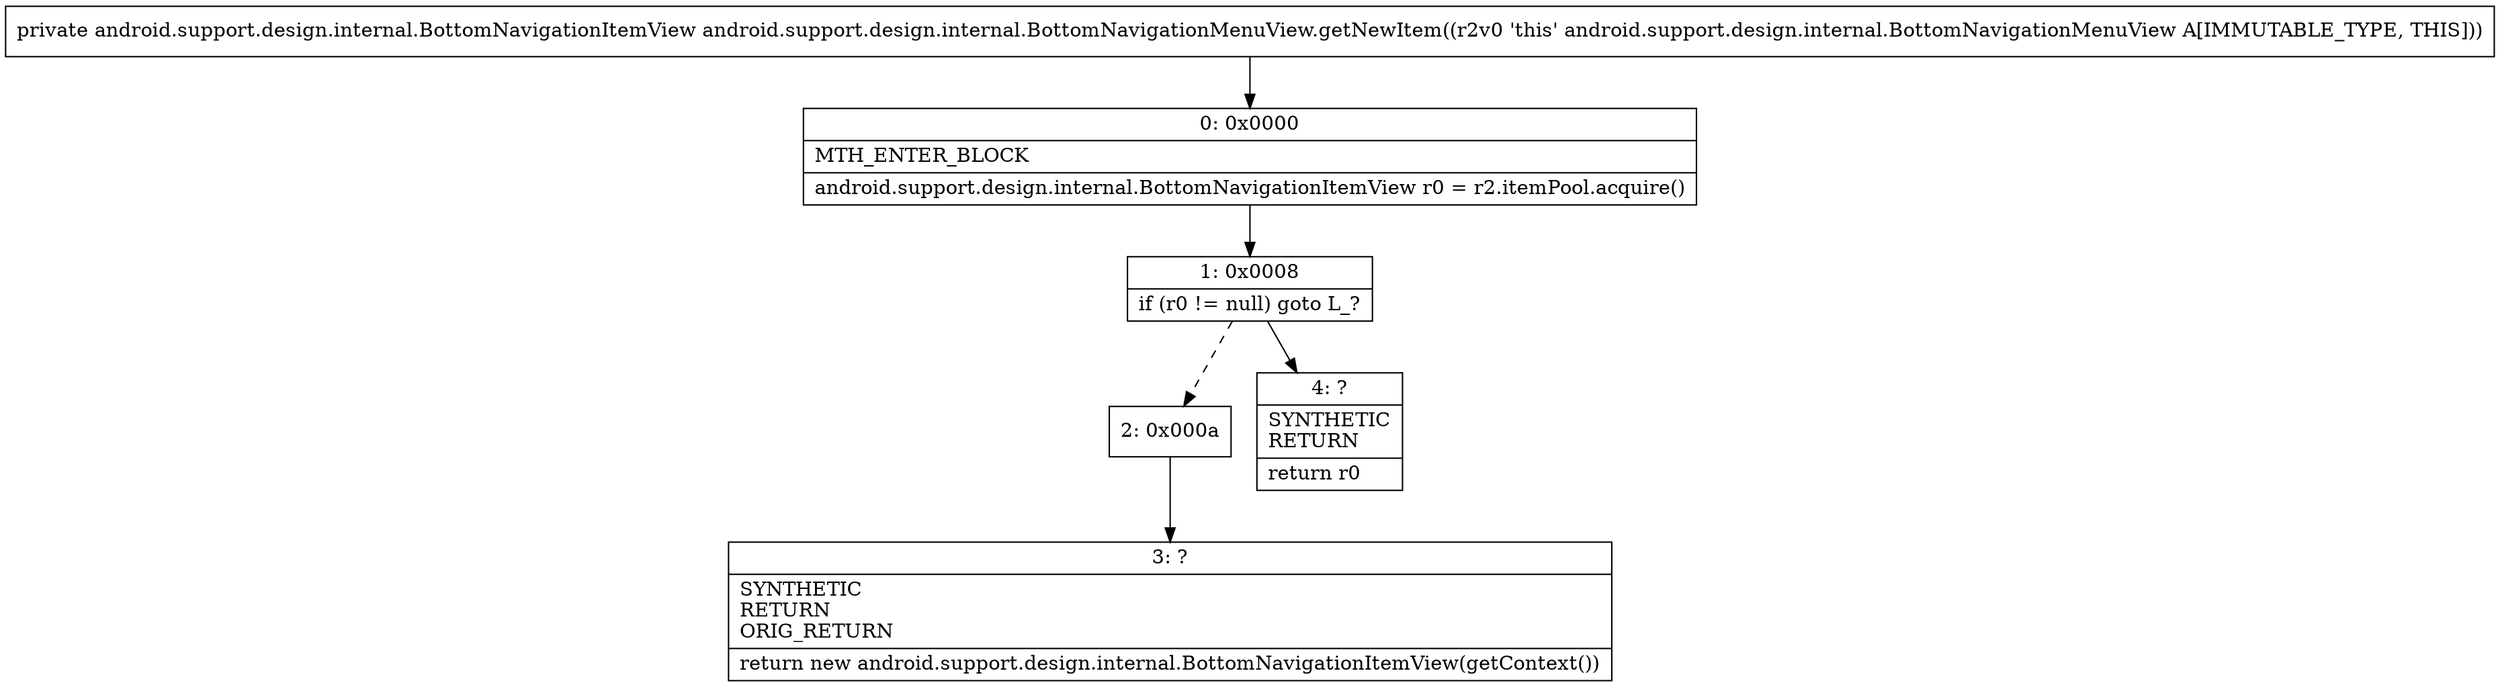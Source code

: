 digraph "CFG forandroid.support.design.internal.BottomNavigationMenuView.getNewItem()Landroid\/support\/design\/internal\/BottomNavigationItemView;" {
Node_0 [shape=record,label="{0\:\ 0x0000|MTH_ENTER_BLOCK\l|android.support.design.internal.BottomNavigationItemView r0 = r2.itemPool.acquire()\l}"];
Node_1 [shape=record,label="{1\:\ 0x0008|if (r0 != null) goto L_?\l}"];
Node_2 [shape=record,label="{2\:\ 0x000a}"];
Node_3 [shape=record,label="{3\:\ ?|SYNTHETIC\lRETURN\lORIG_RETURN\l|return new android.support.design.internal.BottomNavigationItemView(getContext())\l}"];
Node_4 [shape=record,label="{4\:\ ?|SYNTHETIC\lRETURN\l|return r0\l}"];
MethodNode[shape=record,label="{private android.support.design.internal.BottomNavigationItemView android.support.design.internal.BottomNavigationMenuView.getNewItem((r2v0 'this' android.support.design.internal.BottomNavigationMenuView A[IMMUTABLE_TYPE, THIS])) }"];
MethodNode -> Node_0;
Node_0 -> Node_1;
Node_1 -> Node_2[style=dashed];
Node_1 -> Node_4;
Node_2 -> Node_3;
}

